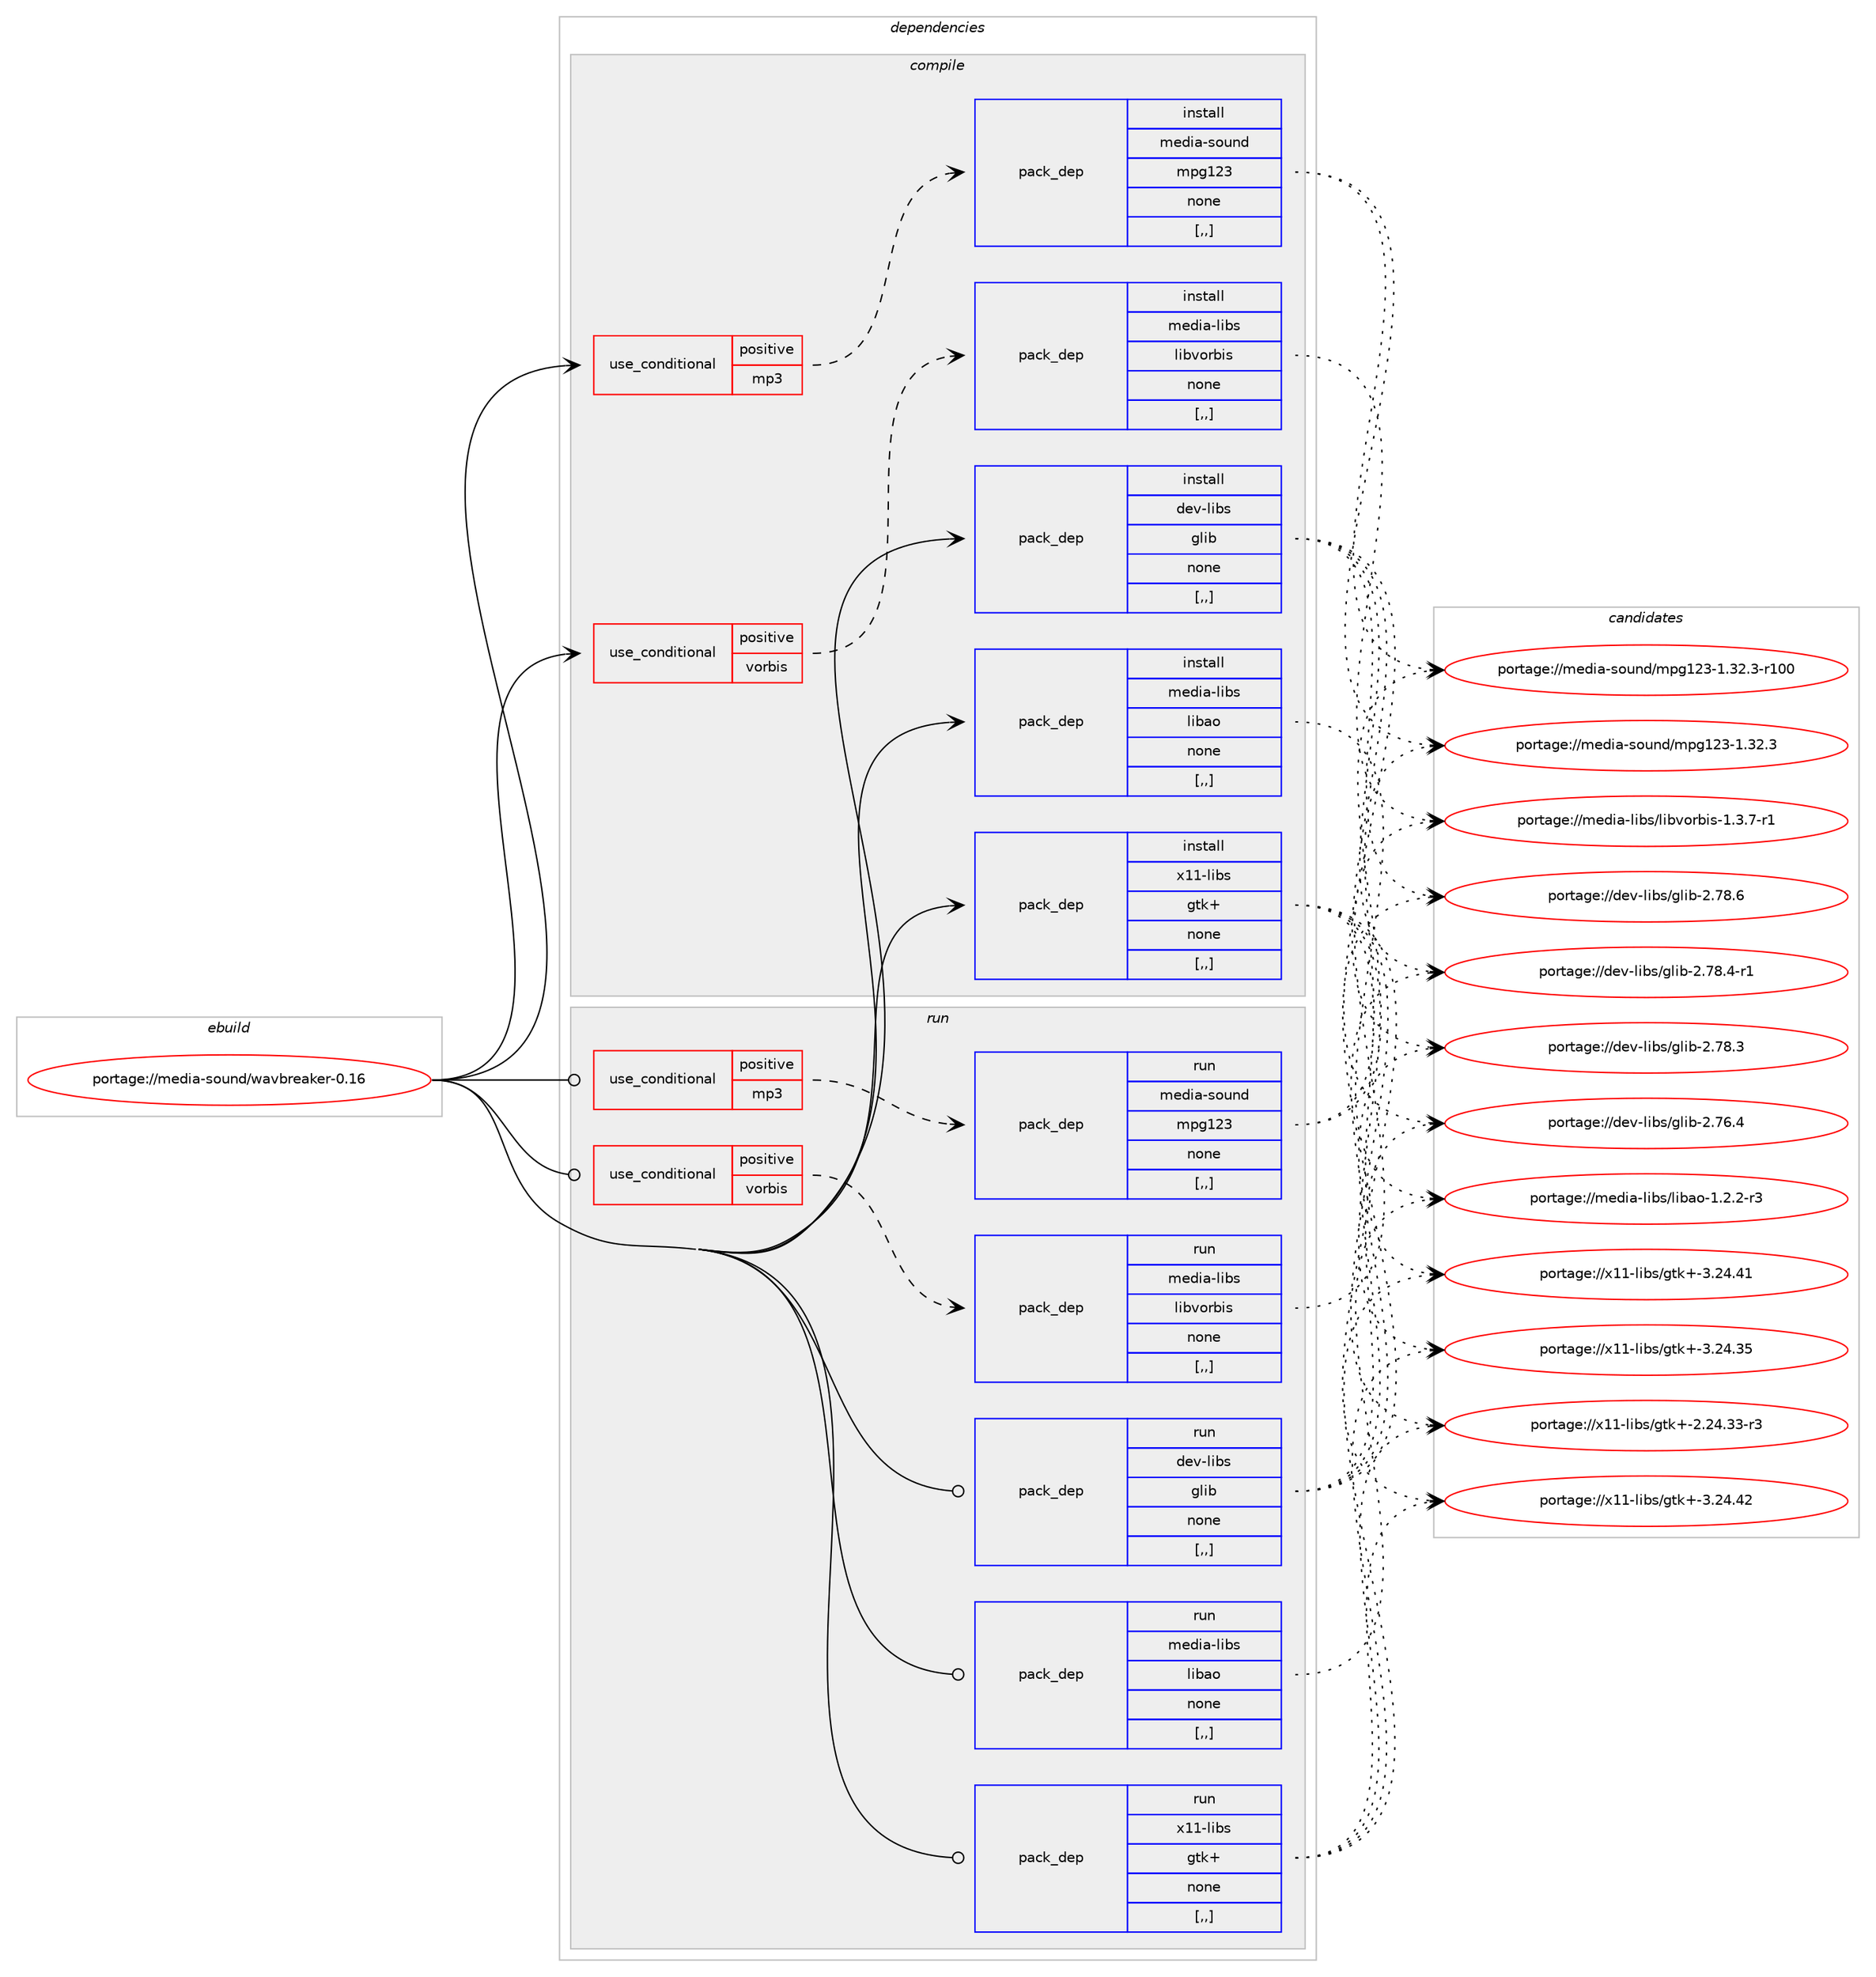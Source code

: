 digraph prolog {

# *************
# Graph options
# *************

newrank=true;
concentrate=true;
compound=true;
graph [rankdir=LR,fontname=Helvetica,fontsize=10,ranksep=1.5];#, ranksep=2.5, nodesep=0.2];
edge  [arrowhead=vee];
node  [fontname=Helvetica,fontsize=10];

# **********
# The ebuild
# **********

subgraph cluster_leftcol {
color=gray;
label=<<i>ebuild</i>>;
id [label="portage://media-sound/wavbreaker-0.16", color=red, width=4, href="../media-sound/wavbreaker-0.16.svg"];
}

# ****************
# The dependencies
# ****************

subgraph cluster_midcol {
color=gray;
label=<<i>dependencies</i>>;
subgraph cluster_compile {
fillcolor="#eeeeee";
style=filled;
label=<<i>compile</i>>;
subgraph cond81710 {
dependency322071 [label=<<TABLE BORDER="0" CELLBORDER="1" CELLSPACING="0" CELLPADDING="4"><TR><TD ROWSPAN="3" CELLPADDING="10">use_conditional</TD></TR><TR><TD>positive</TD></TR><TR><TD>mp3</TD></TR></TABLE>>, shape=none, color=red];
subgraph pack237888 {
dependency322072 [label=<<TABLE BORDER="0" CELLBORDER="1" CELLSPACING="0" CELLPADDING="4" WIDTH="220"><TR><TD ROWSPAN="6" CELLPADDING="30">pack_dep</TD></TR><TR><TD WIDTH="110">install</TD></TR><TR><TD>media-sound</TD></TR><TR><TD>mpg123</TD></TR><TR><TD>none</TD></TR><TR><TD>[,,]</TD></TR></TABLE>>, shape=none, color=blue];
}
dependency322071:e -> dependency322072:w [weight=20,style="dashed",arrowhead="vee"];
}
id:e -> dependency322071:w [weight=20,style="solid",arrowhead="vee"];
subgraph cond81711 {
dependency322073 [label=<<TABLE BORDER="0" CELLBORDER="1" CELLSPACING="0" CELLPADDING="4"><TR><TD ROWSPAN="3" CELLPADDING="10">use_conditional</TD></TR><TR><TD>positive</TD></TR><TR><TD>vorbis</TD></TR></TABLE>>, shape=none, color=red];
subgraph pack237889 {
dependency322074 [label=<<TABLE BORDER="0" CELLBORDER="1" CELLSPACING="0" CELLPADDING="4" WIDTH="220"><TR><TD ROWSPAN="6" CELLPADDING="30">pack_dep</TD></TR><TR><TD WIDTH="110">install</TD></TR><TR><TD>media-libs</TD></TR><TR><TD>libvorbis</TD></TR><TR><TD>none</TD></TR><TR><TD>[,,]</TD></TR></TABLE>>, shape=none, color=blue];
}
dependency322073:e -> dependency322074:w [weight=20,style="dashed",arrowhead="vee"];
}
id:e -> dependency322073:w [weight=20,style="solid",arrowhead="vee"];
subgraph pack237890 {
dependency322075 [label=<<TABLE BORDER="0" CELLBORDER="1" CELLSPACING="0" CELLPADDING="4" WIDTH="220"><TR><TD ROWSPAN="6" CELLPADDING="30">pack_dep</TD></TR><TR><TD WIDTH="110">install</TD></TR><TR><TD>dev-libs</TD></TR><TR><TD>glib</TD></TR><TR><TD>none</TD></TR><TR><TD>[,,]</TD></TR></TABLE>>, shape=none, color=blue];
}
id:e -> dependency322075:w [weight=20,style="solid",arrowhead="vee"];
subgraph pack237891 {
dependency322076 [label=<<TABLE BORDER="0" CELLBORDER="1" CELLSPACING="0" CELLPADDING="4" WIDTH="220"><TR><TD ROWSPAN="6" CELLPADDING="30">pack_dep</TD></TR><TR><TD WIDTH="110">install</TD></TR><TR><TD>media-libs</TD></TR><TR><TD>libao</TD></TR><TR><TD>none</TD></TR><TR><TD>[,,]</TD></TR></TABLE>>, shape=none, color=blue];
}
id:e -> dependency322076:w [weight=20,style="solid",arrowhead="vee"];
subgraph pack237892 {
dependency322077 [label=<<TABLE BORDER="0" CELLBORDER="1" CELLSPACING="0" CELLPADDING="4" WIDTH="220"><TR><TD ROWSPAN="6" CELLPADDING="30">pack_dep</TD></TR><TR><TD WIDTH="110">install</TD></TR><TR><TD>x11-libs</TD></TR><TR><TD>gtk+</TD></TR><TR><TD>none</TD></TR><TR><TD>[,,]</TD></TR></TABLE>>, shape=none, color=blue];
}
id:e -> dependency322077:w [weight=20,style="solid",arrowhead="vee"];
}
subgraph cluster_compileandrun {
fillcolor="#eeeeee";
style=filled;
label=<<i>compile and run</i>>;
}
subgraph cluster_run {
fillcolor="#eeeeee";
style=filled;
label=<<i>run</i>>;
subgraph cond81712 {
dependency322078 [label=<<TABLE BORDER="0" CELLBORDER="1" CELLSPACING="0" CELLPADDING="4"><TR><TD ROWSPAN="3" CELLPADDING="10">use_conditional</TD></TR><TR><TD>positive</TD></TR><TR><TD>mp3</TD></TR></TABLE>>, shape=none, color=red];
subgraph pack237893 {
dependency322079 [label=<<TABLE BORDER="0" CELLBORDER="1" CELLSPACING="0" CELLPADDING="4" WIDTH="220"><TR><TD ROWSPAN="6" CELLPADDING="30">pack_dep</TD></TR><TR><TD WIDTH="110">run</TD></TR><TR><TD>media-sound</TD></TR><TR><TD>mpg123</TD></TR><TR><TD>none</TD></TR><TR><TD>[,,]</TD></TR></TABLE>>, shape=none, color=blue];
}
dependency322078:e -> dependency322079:w [weight=20,style="dashed",arrowhead="vee"];
}
id:e -> dependency322078:w [weight=20,style="solid",arrowhead="odot"];
subgraph cond81713 {
dependency322080 [label=<<TABLE BORDER="0" CELLBORDER="1" CELLSPACING="0" CELLPADDING="4"><TR><TD ROWSPAN="3" CELLPADDING="10">use_conditional</TD></TR><TR><TD>positive</TD></TR><TR><TD>vorbis</TD></TR></TABLE>>, shape=none, color=red];
subgraph pack237894 {
dependency322081 [label=<<TABLE BORDER="0" CELLBORDER="1" CELLSPACING="0" CELLPADDING="4" WIDTH="220"><TR><TD ROWSPAN="6" CELLPADDING="30">pack_dep</TD></TR><TR><TD WIDTH="110">run</TD></TR><TR><TD>media-libs</TD></TR><TR><TD>libvorbis</TD></TR><TR><TD>none</TD></TR><TR><TD>[,,]</TD></TR></TABLE>>, shape=none, color=blue];
}
dependency322080:e -> dependency322081:w [weight=20,style="dashed",arrowhead="vee"];
}
id:e -> dependency322080:w [weight=20,style="solid",arrowhead="odot"];
subgraph pack237895 {
dependency322082 [label=<<TABLE BORDER="0" CELLBORDER="1" CELLSPACING="0" CELLPADDING="4" WIDTH="220"><TR><TD ROWSPAN="6" CELLPADDING="30">pack_dep</TD></TR><TR><TD WIDTH="110">run</TD></TR><TR><TD>dev-libs</TD></TR><TR><TD>glib</TD></TR><TR><TD>none</TD></TR><TR><TD>[,,]</TD></TR></TABLE>>, shape=none, color=blue];
}
id:e -> dependency322082:w [weight=20,style="solid",arrowhead="odot"];
subgraph pack237896 {
dependency322083 [label=<<TABLE BORDER="0" CELLBORDER="1" CELLSPACING="0" CELLPADDING="4" WIDTH="220"><TR><TD ROWSPAN="6" CELLPADDING="30">pack_dep</TD></TR><TR><TD WIDTH="110">run</TD></TR><TR><TD>media-libs</TD></TR><TR><TD>libao</TD></TR><TR><TD>none</TD></TR><TR><TD>[,,]</TD></TR></TABLE>>, shape=none, color=blue];
}
id:e -> dependency322083:w [weight=20,style="solid",arrowhead="odot"];
subgraph pack237897 {
dependency322084 [label=<<TABLE BORDER="0" CELLBORDER="1" CELLSPACING="0" CELLPADDING="4" WIDTH="220"><TR><TD ROWSPAN="6" CELLPADDING="30">pack_dep</TD></TR><TR><TD WIDTH="110">run</TD></TR><TR><TD>x11-libs</TD></TR><TR><TD>gtk+</TD></TR><TR><TD>none</TD></TR><TR><TD>[,,]</TD></TR></TABLE>>, shape=none, color=blue];
}
id:e -> dependency322084:w [weight=20,style="solid",arrowhead="odot"];
}
}

# **************
# The candidates
# **************

subgraph cluster_choices {
rank=same;
color=gray;
label=<<i>candidates</i>>;

subgraph choice237888 {
color=black;
nodesep=1;
choice1091011001059745115111117110100471091121034950514549465150465145114494848 [label="portage://media-sound/mpg123-1.32.3-r100", color=red, width=4,href="../media-sound/mpg123-1.32.3-r100.svg"];
choice10910110010597451151111171101004710911210349505145494651504651 [label="portage://media-sound/mpg123-1.32.3", color=red, width=4,href="../media-sound/mpg123-1.32.3.svg"];
dependency322072:e -> choice1091011001059745115111117110100471091121034950514549465150465145114494848:w [style=dotted,weight="100"];
dependency322072:e -> choice10910110010597451151111171101004710911210349505145494651504651:w [style=dotted,weight="100"];
}
subgraph choice237889 {
color=black;
nodesep=1;
choice1091011001059745108105981154710810598118111114981051154549465146554511449 [label="portage://media-libs/libvorbis-1.3.7-r1", color=red, width=4,href="../media-libs/libvorbis-1.3.7-r1.svg"];
dependency322074:e -> choice1091011001059745108105981154710810598118111114981051154549465146554511449:w [style=dotted,weight="100"];
}
subgraph choice237890 {
color=black;
nodesep=1;
choice1001011184510810598115471031081059845504655564654 [label="portage://dev-libs/glib-2.78.6", color=red, width=4,href="../dev-libs/glib-2.78.6.svg"];
choice10010111845108105981154710310810598455046555646524511449 [label="portage://dev-libs/glib-2.78.4-r1", color=red, width=4,href="../dev-libs/glib-2.78.4-r1.svg"];
choice1001011184510810598115471031081059845504655564651 [label="portage://dev-libs/glib-2.78.3", color=red, width=4,href="../dev-libs/glib-2.78.3.svg"];
choice1001011184510810598115471031081059845504655544652 [label="portage://dev-libs/glib-2.76.4", color=red, width=4,href="../dev-libs/glib-2.76.4.svg"];
dependency322075:e -> choice1001011184510810598115471031081059845504655564654:w [style=dotted,weight="100"];
dependency322075:e -> choice10010111845108105981154710310810598455046555646524511449:w [style=dotted,weight="100"];
dependency322075:e -> choice1001011184510810598115471031081059845504655564651:w [style=dotted,weight="100"];
dependency322075:e -> choice1001011184510810598115471031081059845504655544652:w [style=dotted,weight="100"];
}
subgraph choice237891 {
color=black;
nodesep=1;
choice1091011001059745108105981154710810598971114549465046504511451 [label="portage://media-libs/libao-1.2.2-r3", color=red, width=4,href="../media-libs/libao-1.2.2-r3.svg"];
dependency322076:e -> choice1091011001059745108105981154710810598971114549465046504511451:w [style=dotted,weight="100"];
}
subgraph choice237892 {
color=black;
nodesep=1;
choice1204949451081059811547103116107434551465052465250 [label="portage://x11-libs/gtk+-3.24.42", color=red, width=4,href="../x11-libs/gtk+-3.24.42.svg"];
choice1204949451081059811547103116107434551465052465249 [label="portage://x11-libs/gtk+-3.24.41", color=red, width=4,href="../x11-libs/gtk+-3.24.41.svg"];
choice1204949451081059811547103116107434551465052465153 [label="portage://x11-libs/gtk+-3.24.35", color=red, width=4,href="../x11-libs/gtk+-3.24.35.svg"];
choice12049494510810598115471031161074345504650524651514511451 [label="portage://x11-libs/gtk+-2.24.33-r3", color=red, width=4,href="../x11-libs/gtk+-2.24.33-r3.svg"];
dependency322077:e -> choice1204949451081059811547103116107434551465052465250:w [style=dotted,weight="100"];
dependency322077:e -> choice1204949451081059811547103116107434551465052465249:w [style=dotted,weight="100"];
dependency322077:e -> choice1204949451081059811547103116107434551465052465153:w [style=dotted,weight="100"];
dependency322077:e -> choice12049494510810598115471031161074345504650524651514511451:w [style=dotted,weight="100"];
}
subgraph choice237893 {
color=black;
nodesep=1;
choice1091011001059745115111117110100471091121034950514549465150465145114494848 [label="portage://media-sound/mpg123-1.32.3-r100", color=red, width=4,href="../media-sound/mpg123-1.32.3-r100.svg"];
choice10910110010597451151111171101004710911210349505145494651504651 [label="portage://media-sound/mpg123-1.32.3", color=red, width=4,href="../media-sound/mpg123-1.32.3.svg"];
dependency322079:e -> choice1091011001059745115111117110100471091121034950514549465150465145114494848:w [style=dotted,weight="100"];
dependency322079:e -> choice10910110010597451151111171101004710911210349505145494651504651:w [style=dotted,weight="100"];
}
subgraph choice237894 {
color=black;
nodesep=1;
choice1091011001059745108105981154710810598118111114981051154549465146554511449 [label="portage://media-libs/libvorbis-1.3.7-r1", color=red, width=4,href="../media-libs/libvorbis-1.3.7-r1.svg"];
dependency322081:e -> choice1091011001059745108105981154710810598118111114981051154549465146554511449:w [style=dotted,weight="100"];
}
subgraph choice237895 {
color=black;
nodesep=1;
choice1001011184510810598115471031081059845504655564654 [label="portage://dev-libs/glib-2.78.6", color=red, width=4,href="../dev-libs/glib-2.78.6.svg"];
choice10010111845108105981154710310810598455046555646524511449 [label="portage://dev-libs/glib-2.78.4-r1", color=red, width=4,href="../dev-libs/glib-2.78.4-r1.svg"];
choice1001011184510810598115471031081059845504655564651 [label="portage://dev-libs/glib-2.78.3", color=red, width=4,href="../dev-libs/glib-2.78.3.svg"];
choice1001011184510810598115471031081059845504655544652 [label="portage://dev-libs/glib-2.76.4", color=red, width=4,href="../dev-libs/glib-2.76.4.svg"];
dependency322082:e -> choice1001011184510810598115471031081059845504655564654:w [style=dotted,weight="100"];
dependency322082:e -> choice10010111845108105981154710310810598455046555646524511449:w [style=dotted,weight="100"];
dependency322082:e -> choice1001011184510810598115471031081059845504655564651:w [style=dotted,weight="100"];
dependency322082:e -> choice1001011184510810598115471031081059845504655544652:w [style=dotted,weight="100"];
}
subgraph choice237896 {
color=black;
nodesep=1;
choice1091011001059745108105981154710810598971114549465046504511451 [label="portage://media-libs/libao-1.2.2-r3", color=red, width=4,href="../media-libs/libao-1.2.2-r3.svg"];
dependency322083:e -> choice1091011001059745108105981154710810598971114549465046504511451:w [style=dotted,weight="100"];
}
subgraph choice237897 {
color=black;
nodesep=1;
choice1204949451081059811547103116107434551465052465250 [label="portage://x11-libs/gtk+-3.24.42", color=red, width=4,href="../x11-libs/gtk+-3.24.42.svg"];
choice1204949451081059811547103116107434551465052465249 [label="portage://x11-libs/gtk+-3.24.41", color=red, width=4,href="../x11-libs/gtk+-3.24.41.svg"];
choice1204949451081059811547103116107434551465052465153 [label="portage://x11-libs/gtk+-3.24.35", color=red, width=4,href="../x11-libs/gtk+-3.24.35.svg"];
choice12049494510810598115471031161074345504650524651514511451 [label="portage://x11-libs/gtk+-2.24.33-r3", color=red, width=4,href="../x11-libs/gtk+-2.24.33-r3.svg"];
dependency322084:e -> choice1204949451081059811547103116107434551465052465250:w [style=dotted,weight="100"];
dependency322084:e -> choice1204949451081059811547103116107434551465052465249:w [style=dotted,weight="100"];
dependency322084:e -> choice1204949451081059811547103116107434551465052465153:w [style=dotted,weight="100"];
dependency322084:e -> choice12049494510810598115471031161074345504650524651514511451:w [style=dotted,weight="100"];
}
}

}
